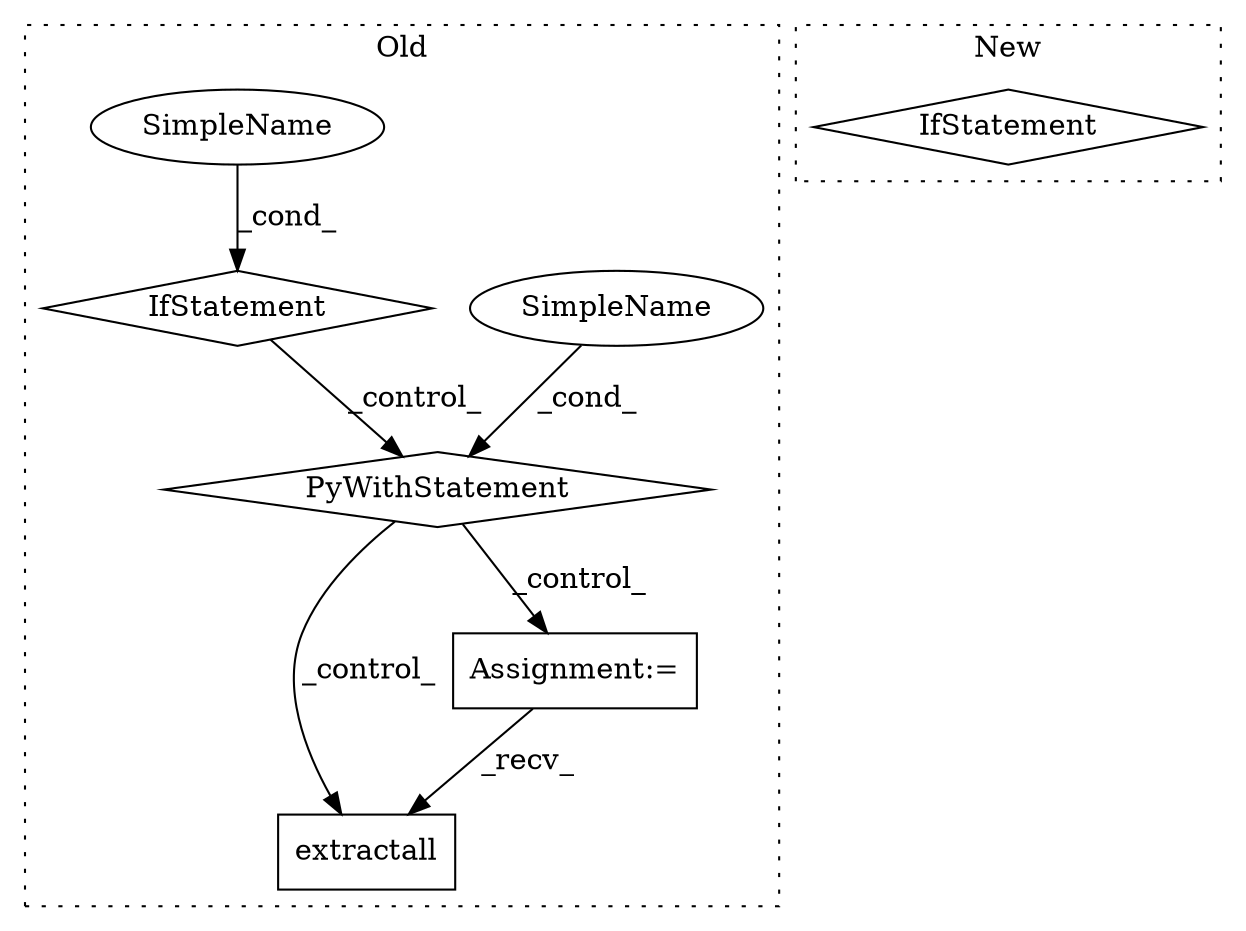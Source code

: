 digraph G {
subgraph cluster0 {
1 [label="extractall" a="32" s="4613,4634" l="11,1" shape="box"];
3 [label="SimpleName" a="42" s="" l="" shape="ellipse"];
4 [label="PyWithStatement" a="104" s="4491,4548" l="10,2" shape="diamond"];
5 [label="Assignment:=" a="7" s="4579" l="1" shape="box"];
6 [label="SimpleName" a="42" s="" l="" shape="ellipse"];
7 [label="IfStatement" a="25" s="4407,4481" l="4,2" shape="diamond"];
label = "Old";
style="dotted";
}
subgraph cluster1 {
2 [label="IfStatement" a="25" s="4526,4555" l="4,2" shape="diamond"];
label = "New";
style="dotted";
}
3 -> 4 [label="_cond_"];
4 -> 1 [label="_control_"];
4 -> 5 [label="_control_"];
5 -> 1 [label="_recv_"];
6 -> 7 [label="_cond_"];
7 -> 4 [label="_control_"];
}